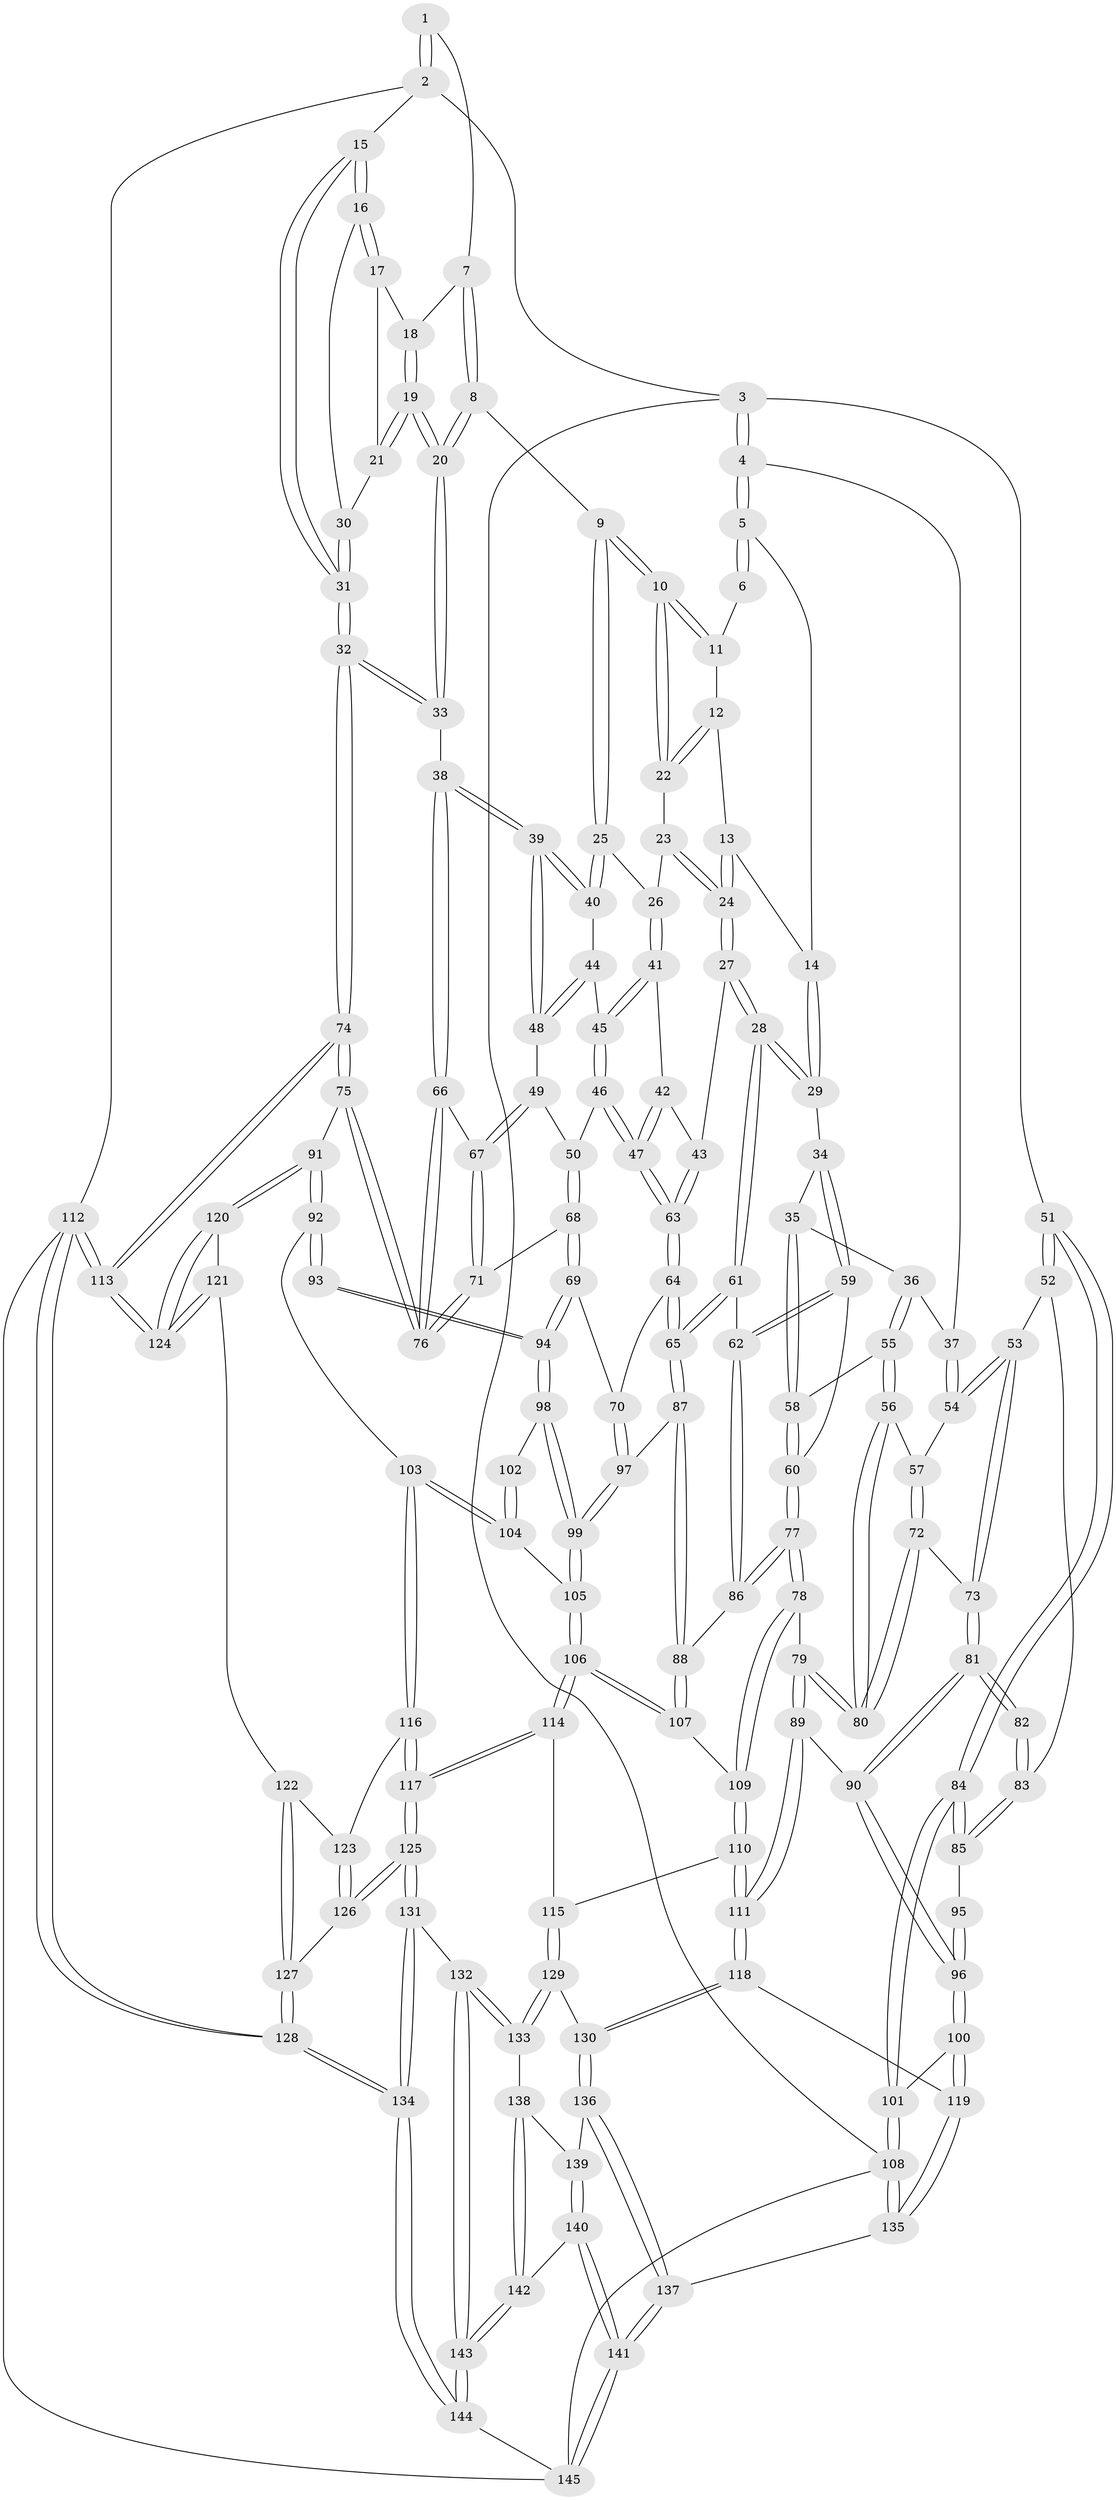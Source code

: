 // coarse degree distribution, {4: 0.39603960396039606, 7: 0.009900990099009901, 5: 0.3465346534653465, 6: 0.13861386138613863, 3: 0.09900990099009901, 2: 0.009900990099009901}
// Generated by graph-tools (version 1.1) at 2025/52/02/27/25 19:52:44]
// undirected, 145 vertices, 359 edges
graph export_dot {
graph [start="1"]
  node [color=gray90,style=filled];
  1 [pos="+0.7903481355872655+0"];
  2 [pos="+1+0"];
  3 [pos="+0+0"];
  4 [pos="+0.17150111709919919+0"];
  5 [pos="+0.23187491769235052+0"];
  6 [pos="+0.6056959891697106+0"];
  7 [pos="+0.7798186608104651+0"];
  8 [pos="+0.7201430633510981+0.07564430432976657"];
  9 [pos="+0.6571354576430715+0.07486143080509912"];
  10 [pos="+0.6496410432529904+0.0631416396621913"];
  11 [pos="+0.6120466519788674+0"];
  12 [pos="+0.5295615956249771+0.05759536914163176"];
  13 [pos="+0.4239129434041069+0.012727982502751495"];
  14 [pos="+0.2518203721190946+0"];
  15 [pos="+1+0"];
  16 [pos="+1+0"];
  17 [pos="+0.8818226724121103+0.03523182759488336"];
  18 [pos="+0.8114262484569037+0.033441439834213764"];
  19 [pos="+0.8134271774077395+0.1037092141855653"];
  20 [pos="+0.788547059909655+0.1310965250932284"];
  21 [pos="+0.8452417941461257+0.09457253648578133"];
  22 [pos="+0.5374368140441766+0.07582807960733819"];
  23 [pos="+0.5336474270374032+0.08914095852222978"];
  24 [pos="+0.4586670959435471+0.1410505746526686"];
  25 [pos="+0.6514483553105348+0.09457209338612306"];
  26 [pos="+0.5710231110237147+0.14118548762565494"];
  27 [pos="+0.455531228086065+0.1551920770370667"];
  28 [pos="+0.437636189465567+0.16620303106377304"];
  29 [pos="+0.3683870067143466+0.1522648134394848"];
  30 [pos="+0.8750646748543628+0.10509273340730602"];
  31 [pos="+1+0.3517381200928888"];
  32 [pos="+1+0.3519251913003472"];
  33 [pos="+0.7921217116563336+0.19071234087350694"];
  34 [pos="+0.33412556361967966+0.17662309928360373"];
  35 [pos="+0.2657155569754582+0.161623991525411"];
  36 [pos="+0.24433984401085496+0.14442387446860108"];
  37 [pos="+0.16717353787039305+0.0433922664268947"];
  38 [pos="+0.7255618536962266+0.21905961471519828"];
  39 [pos="+0.6897348422918387+0.1938443715164233"];
  40 [pos="+0.65956699244414+0.14177118859147558"];
  41 [pos="+0.5687008417155026+0.14821759435913776"];
  42 [pos="+0.5656642357268752+0.15072258821791132"];
  43 [pos="+0.47366664570530126+0.16519250633373148"];
  44 [pos="+0.6192299704083649+0.1731282361284256"];
  45 [pos="+0.5970358301563099+0.17729895642171759"];
  46 [pos="+0.5944089641332209+0.21326410862329456"];
  47 [pos="+0.5465051284521072+0.230807524003511"];
  48 [pos="+0.6292757685561462+0.21371038576490342"];
  49 [pos="+0.6249903728617376+0.21690957351876994"];
  50 [pos="+0.6075426453724205+0.2176992581636346"];
  51 [pos="+0+0.2085013519208334"];
  52 [pos="+0.047938650656093616+0.21452576724121175"];
  53 [pos="+0.05436416618125307+0.2127635528066026"];
  54 [pos="+0.10333049983159039+0.18496665458253925"];
  55 [pos="+0.21907155019237382+0.23803255960840145"];
  56 [pos="+0.17449551675670696+0.2533228708340307"];
  57 [pos="+0.11542811504137294+0.19910802227624233"];
  58 [pos="+0.2731668531737615+0.25472638324761476"];
  59 [pos="+0.3383480392747935+0.23747228708584164"];
  60 [pos="+0.2831080825510727+0.26798538968692465"];
  61 [pos="+0.41353944385817043+0.27690199813282984"];
  62 [pos="+0.4130743816019942+0.2769842217128661"];
  63 [pos="+0.536519517119819+0.24000969522355414"];
  64 [pos="+0.5315392285626195+0.2899228676905536"];
  65 [pos="+0.46831235705180335+0.31058539299180726"];
  66 [pos="+0.7239051354076627+0.22333870621477894"];
  67 [pos="+0.635319525793459+0.24866863347808055"];
  68 [pos="+0.6068594417823087+0.3057212390885281"];
  69 [pos="+0.5765989582521945+0.31610414105635193"];
  70 [pos="+0.5711569808839247+0.3136155888387383"];
  71 [pos="+0.6170430246452923+0.3039528408783322"];
  72 [pos="+0.1249458506022558+0.3184196338495199"];
  73 [pos="+0.09806408402110742+0.3240280691248353"];
  74 [pos="+1+0.4210687187171189"];
  75 [pos="+0.7875278666422864+0.4649635751325411"];
  76 [pos="+0.7025193971243631+0.3162411491108605"];
  77 [pos="+0.26223804751109125+0.39993440637530936"];
  78 [pos="+0.2604006912781871+0.40147488174765555"];
  79 [pos="+0.25160717765140045+0.4062483426006954"];
  80 [pos="+0.1942774135365735+0.33170749675712446"];
  81 [pos="+0.07801363043905472+0.3542519772884698"];
  82 [pos="+0.058288938683168895+0.3445864290422247"];
  83 [pos="+0.04074099661379058+0.2895391301421675"];
  84 [pos="+0+0.40895963937571794"];
  85 [pos="+0+0.3480927580498695"];
  86 [pos="+0.2910150896068816+0.3914146788072218"];
  87 [pos="+0.4605865304883262+0.36697792777632127"];
  88 [pos="+0.4105890102710082+0.40743481617840377"];
  89 [pos="+0.2247077417509802+0.4467082695272666"];
  90 [pos="+0.11226218817875734+0.47443943263233196"];
  91 [pos="+0.7808562815060605+0.469627868534406"];
  92 [pos="+0.7213046175418436+0.48720929379673306"];
  93 [pos="+0.5970449840931968+0.3809190331525649"];
  94 [pos="+0.5852622290060058+0.3638683749578013"];
  95 [pos="+0.035361655633165234+0.34667953297482945"];
  96 [pos="+0.030485028160077803+0.5309402390071132"];
  97 [pos="+0.5029664282094705+0.41093464974481436"];
  98 [pos="+0.5155923550287762+0.42577599214863204"];
  99 [pos="+0.5137737574721736+0.42733115347512607"];
  100 [pos="+0+0.5702565178015141"];
  101 [pos="+0+0.5668688382630788"];
  102 [pos="+0.5796086412005585+0.4086347581634042"];
  103 [pos="+0.688839920723501+0.5078270169663002"];
  104 [pos="+0.532472211274983+0.4945052027152174"];
  105 [pos="+0.5231824258045671+0.4948857485645406"];
  106 [pos="+0.5223958989426233+0.4954823332651206"];
  107 [pos="+0.44436897726592073+0.4940922720091518"];
  108 [pos="+0+0.9111484780385519"];
  109 [pos="+0.41800049556016117+0.5123575877072479"];
  110 [pos="+0.35715798780748315+0.6197465310061288"];
  111 [pos="+0.3042039890146735+0.6208553701603996"];
  112 [pos="+1+1"];
  113 [pos="+1+1"];
  114 [pos="+0.5052038757003913+0.6594725721080611"];
  115 [pos="+0.39782602196262074+0.6424407463839807"];
  116 [pos="+0.6796993472495306+0.528353936382306"];
  117 [pos="+0.5146463887809296+0.6674139085454931"];
  118 [pos="+0.20656822379532697+0.7334415495058432"];
  119 [pos="+0.1713715525253201+0.7326348874019454"];
  120 [pos="+0.7774954707897505+0.6111718849182723"];
  121 [pos="+0.7403265181932899+0.6873399759636885"];
  122 [pos="+0.7350374973835507+0.6883776632106346"];
  123 [pos="+0.6645804147928212+0.6737037195328163"];
  124 [pos="+0.9707158194129413+0.8663936884781411"];
  125 [pos="+0.556536189042164+0.7380260822988659"];
  126 [pos="+0.6071699328208822+0.7217289889556665"];
  127 [pos="+0.708634975220479+0.7707112806006969"];
  128 [pos="+1+1"];
  129 [pos="+0.39412075618618897+0.7982066443017459"];
  130 [pos="+0.2157241024506638+0.7451039615088556"];
  131 [pos="+0.53682377507914+0.8280787195827007"];
  132 [pos="+0.49147820890282445+0.8473693529167896"];
  133 [pos="+0.435668230650531+0.8427172945228302"];
  134 [pos="+1+1"];
  135 [pos="+0.05688403309340234+0.8831287653083342"];
  136 [pos="+0.2388193591993337+0.8140454054750782"];
  137 [pos="+0.19360047892490437+1"];
  138 [pos="+0.4238095606394538+0.8511830236718313"];
  139 [pos="+0.2935476059610882+0.8592519130703805"];
  140 [pos="+0.31583345728818896+0.9287165161997777"];
  141 [pos="+0.19897480616859706+1"];
  142 [pos="+0.36768034708396524+0.9224180862910412"];
  143 [pos="+0.43867885320177774+1"];
  144 [pos="+0.43922626370113144+1"];
  145 [pos="+0.21523946538962066+1"];
  1 -- 2;
  1 -- 2;
  1 -- 7;
  2 -- 3;
  2 -- 15;
  2 -- 112;
  3 -- 4;
  3 -- 4;
  3 -- 51;
  3 -- 108;
  4 -- 5;
  4 -- 5;
  4 -- 37;
  5 -- 6;
  5 -- 6;
  5 -- 14;
  6 -- 11;
  7 -- 8;
  7 -- 8;
  7 -- 18;
  8 -- 9;
  8 -- 20;
  8 -- 20;
  9 -- 10;
  9 -- 10;
  9 -- 25;
  9 -- 25;
  10 -- 11;
  10 -- 11;
  10 -- 22;
  10 -- 22;
  11 -- 12;
  12 -- 13;
  12 -- 22;
  12 -- 22;
  13 -- 14;
  13 -- 24;
  13 -- 24;
  14 -- 29;
  14 -- 29;
  15 -- 16;
  15 -- 16;
  15 -- 31;
  15 -- 31;
  16 -- 17;
  16 -- 17;
  16 -- 30;
  17 -- 18;
  17 -- 21;
  18 -- 19;
  18 -- 19;
  19 -- 20;
  19 -- 20;
  19 -- 21;
  19 -- 21;
  20 -- 33;
  20 -- 33;
  21 -- 30;
  22 -- 23;
  23 -- 24;
  23 -- 24;
  23 -- 26;
  24 -- 27;
  24 -- 27;
  25 -- 26;
  25 -- 40;
  25 -- 40;
  26 -- 41;
  26 -- 41;
  27 -- 28;
  27 -- 28;
  27 -- 43;
  28 -- 29;
  28 -- 29;
  28 -- 61;
  28 -- 61;
  29 -- 34;
  30 -- 31;
  30 -- 31;
  31 -- 32;
  31 -- 32;
  32 -- 33;
  32 -- 33;
  32 -- 74;
  32 -- 74;
  33 -- 38;
  34 -- 35;
  34 -- 59;
  34 -- 59;
  35 -- 36;
  35 -- 58;
  35 -- 58;
  36 -- 37;
  36 -- 55;
  36 -- 55;
  37 -- 54;
  37 -- 54;
  38 -- 39;
  38 -- 39;
  38 -- 66;
  38 -- 66;
  39 -- 40;
  39 -- 40;
  39 -- 48;
  39 -- 48;
  40 -- 44;
  41 -- 42;
  41 -- 45;
  41 -- 45;
  42 -- 43;
  42 -- 47;
  42 -- 47;
  43 -- 63;
  43 -- 63;
  44 -- 45;
  44 -- 48;
  44 -- 48;
  45 -- 46;
  45 -- 46;
  46 -- 47;
  46 -- 47;
  46 -- 50;
  47 -- 63;
  47 -- 63;
  48 -- 49;
  49 -- 50;
  49 -- 67;
  49 -- 67;
  50 -- 68;
  50 -- 68;
  51 -- 52;
  51 -- 52;
  51 -- 84;
  51 -- 84;
  52 -- 53;
  52 -- 83;
  53 -- 54;
  53 -- 54;
  53 -- 73;
  53 -- 73;
  54 -- 57;
  55 -- 56;
  55 -- 56;
  55 -- 58;
  56 -- 57;
  56 -- 80;
  56 -- 80;
  57 -- 72;
  57 -- 72;
  58 -- 60;
  58 -- 60;
  59 -- 60;
  59 -- 62;
  59 -- 62;
  60 -- 77;
  60 -- 77;
  61 -- 62;
  61 -- 65;
  61 -- 65;
  62 -- 86;
  62 -- 86;
  63 -- 64;
  63 -- 64;
  64 -- 65;
  64 -- 65;
  64 -- 70;
  65 -- 87;
  65 -- 87;
  66 -- 67;
  66 -- 76;
  66 -- 76;
  67 -- 71;
  67 -- 71;
  68 -- 69;
  68 -- 69;
  68 -- 71;
  69 -- 70;
  69 -- 94;
  69 -- 94;
  70 -- 97;
  70 -- 97;
  71 -- 76;
  71 -- 76;
  72 -- 73;
  72 -- 80;
  72 -- 80;
  73 -- 81;
  73 -- 81;
  74 -- 75;
  74 -- 75;
  74 -- 113;
  74 -- 113;
  75 -- 76;
  75 -- 76;
  75 -- 91;
  77 -- 78;
  77 -- 78;
  77 -- 86;
  77 -- 86;
  78 -- 79;
  78 -- 109;
  78 -- 109;
  79 -- 80;
  79 -- 80;
  79 -- 89;
  79 -- 89;
  81 -- 82;
  81 -- 82;
  81 -- 90;
  81 -- 90;
  82 -- 83;
  82 -- 83;
  83 -- 85;
  83 -- 85;
  84 -- 85;
  84 -- 85;
  84 -- 101;
  84 -- 101;
  85 -- 95;
  86 -- 88;
  87 -- 88;
  87 -- 88;
  87 -- 97;
  88 -- 107;
  88 -- 107;
  89 -- 90;
  89 -- 111;
  89 -- 111;
  90 -- 96;
  90 -- 96;
  91 -- 92;
  91 -- 92;
  91 -- 120;
  91 -- 120;
  92 -- 93;
  92 -- 93;
  92 -- 103;
  93 -- 94;
  93 -- 94;
  94 -- 98;
  94 -- 98;
  95 -- 96;
  95 -- 96;
  96 -- 100;
  96 -- 100;
  97 -- 99;
  97 -- 99;
  98 -- 99;
  98 -- 99;
  98 -- 102;
  99 -- 105;
  99 -- 105;
  100 -- 101;
  100 -- 119;
  100 -- 119;
  101 -- 108;
  101 -- 108;
  102 -- 104;
  102 -- 104;
  103 -- 104;
  103 -- 104;
  103 -- 116;
  103 -- 116;
  104 -- 105;
  105 -- 106;
  105 -- 106;
  106 -- 107;
  106 -- 107;
  106 -- 114;
  106 -- 114;
  107 -- 109;
  108 -- 135;
  108 -- 135;
  108 -- 145;
  109 -- 110;
  109 -- 110;
  110 -- 111;
  110 -- 111;
  110 -- 115;
  111 -- 118;
  111 -- 118;
  112 -- 113;
  112 -- 113;
  112 -- 128;
  112 -- 128;
  112 -- 145;
  113 -- 124;
  113 -- 124;
  114 -- 115;
  114 -- 117;
  114 -- 117;
  115 -- 129;
  115 -- 129;
  116 -- 117;
  116 -- 117;
  116 -- 123;
  117 -- 125;
  117 -- 125;
  118 -- 119;
  118 -- 130;
  118 -- 130;
  119 -- 135;
  119 -- 135;
  120 -- 121;
  120 -- 124;
  120 -- 124;
  121 -- 122;
  121 -- 124;
  121 -- 124;
  122 -- 123;
  122 -- 127;
  122 -- 127;
  123 -- 126;
  123 -- 126;
  125 -- 126;
  125 -- 126;
  125 -- 131;
  125 -- 131;
  126 -- 127;
  127 -- 128;
  127 -- 128;
  128 -- 134;
  128 -- 134;
  129 -- 130;
  129 -- 133;
  129 -- 133;
  130 -- 136;
  130 -- 136;
  131 -- 132;
  131 -- 134;
  131 -- 134;
  132 -- 133;
  132 -- 133;
  132 -- 143;
  132 -- 143;
  133 -- 138;
  134 -- 144;
  134 -- 144;
  135 -- 137;
  136 -- 137;
  136 -- 137;
  136 -- 139;
  137 -- 141;
  137 -- 141;
  138 -- 139;
  138 -- 142;
  138 -- 142;
  139 -- 140;
  139 -- 140;
  140 -- 141;
  140 -- 141;
  140 -- 142;
  141 -- 145;
  141 -- 145;
  142 -- 143;
  142 -- 143;
  143 -- 144;
  143 -- 144;
  144 -- 145;
}
